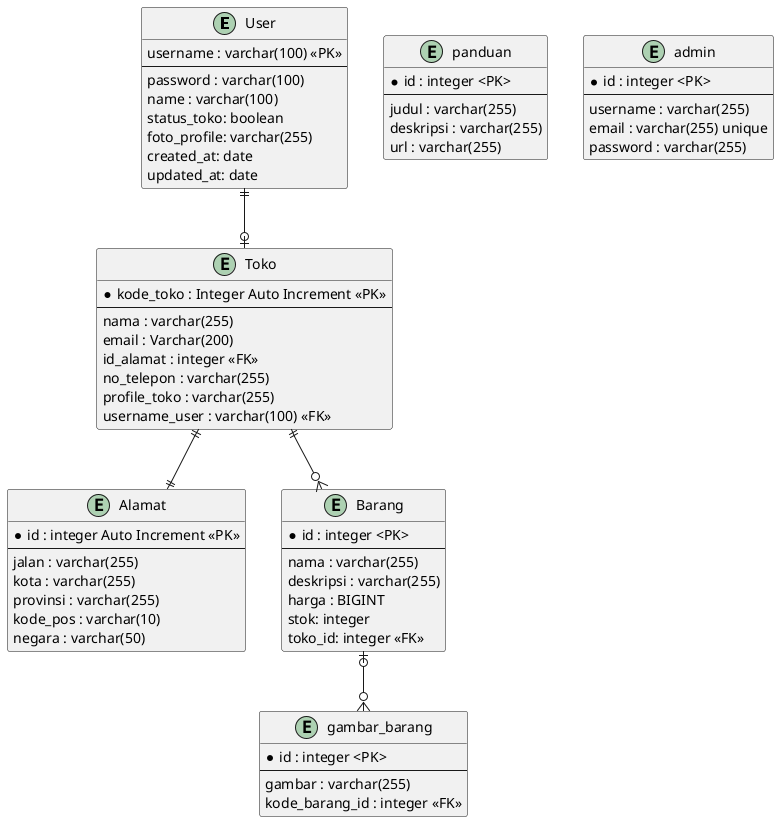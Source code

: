 @startuml

entity User {
    username : varchar(100) <<PK>>
    --
    password : varchar(100)
    name : varchar(100)
    status_toko: boolean  
    foto_profile: varchar(255)
    created_at: date
    updated_at: date
}

entity Toko {
    * kode_toko : Integer Auto Increment <<PK>>
    --
    nama : varchar(255)
    email : Varchar(200)
    id_alamat : integer <<FK>>
    no_telepon : varchar(255)
    profile_toko : varchar(255)
    username_user : varchar(100) <<FK>>
}

entity Alamat {
    * id : integer Auto Increment <<PK>> 
    --
    jalan : varchar(255)
    kota : varchar(255) 
    provinsi : varchar(255)
    kode_pos : varchar(10)
    negara : varchar(50)
}
entity Barang {
    * id : integer <PK> 
    --
    nama : varchar(255)
    deskripsi : varchar(255) 
    harga : BIGINT
    stok: integer
    toko_id: integer <<FK>>
}

entity gambar_barang{
     * id : integer <PK> 
    --
    gambar : varchar(255)
    kode_barang_id : integer <<FK>>
}


entity panduan{
     * id : integer <PK> 
    --
    judul : varchar(255)
    deskripsi : varchar(255)
    url : varchar(255)
}

entity admin{
     * id : integer <PK> 
    --
    username : varchar(255)
    email : varchar(255) unique
    password : varchar(255)
}

User||--o|Toko
Toko ||--o{Barang
Barang |o--o{gambar_barang
Toko ||--||Alamat
@enduml